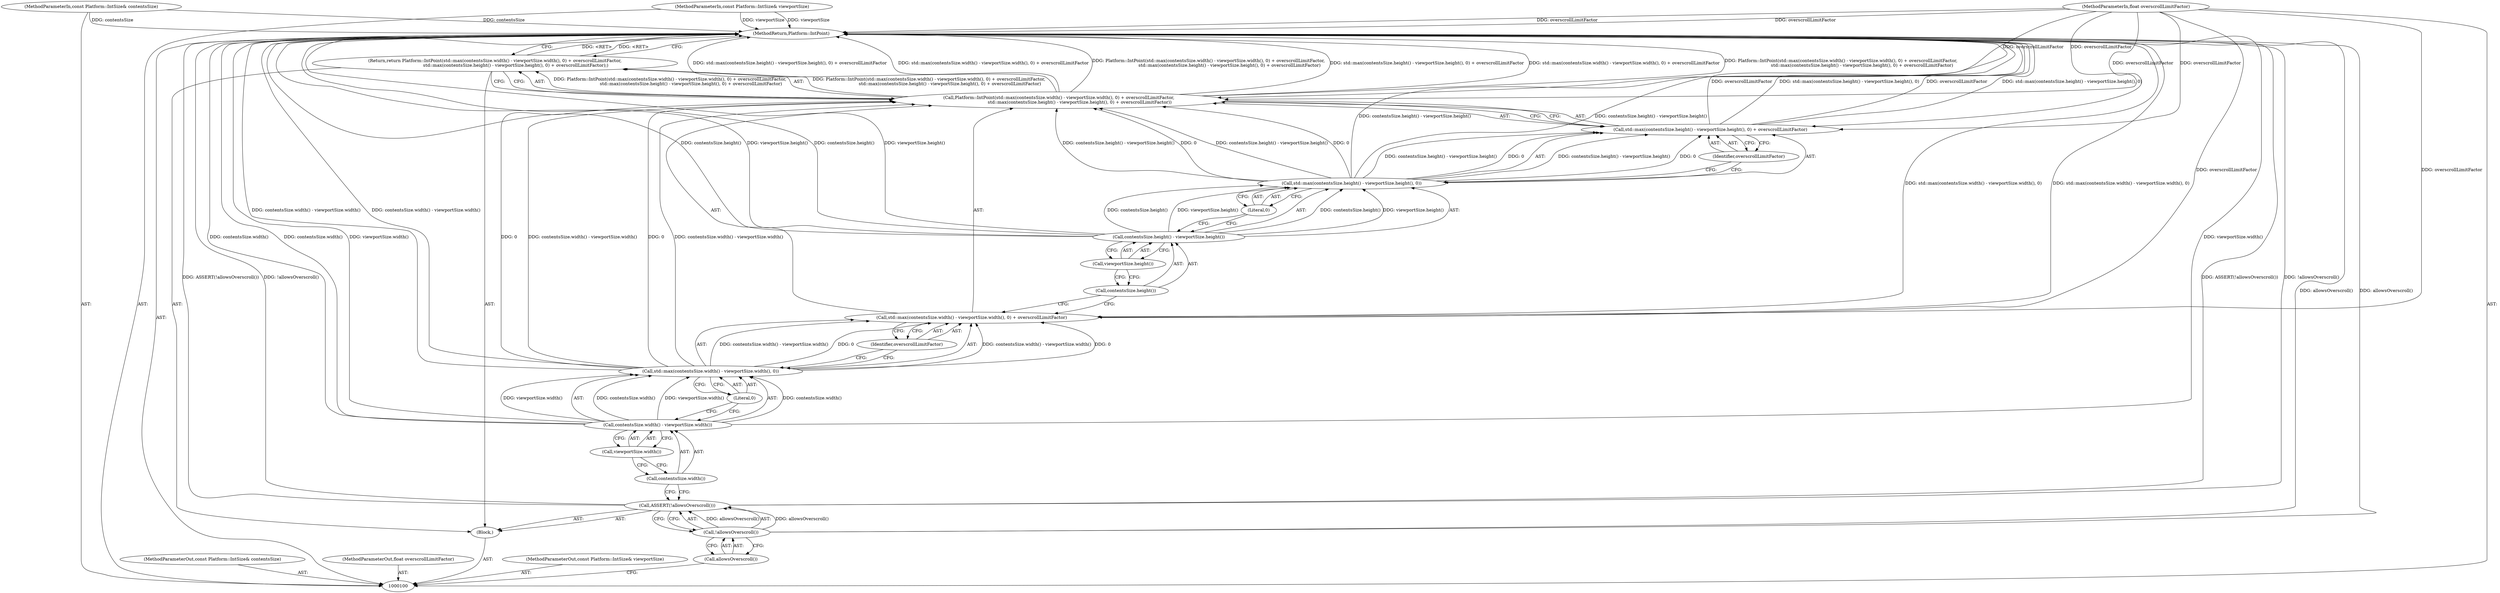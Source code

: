 digraph "1_Chrome_3057be01bcbbd1d0938afb489e18f2ca6d9b8229_0" {
"1000124" [label="(MethodReturn,Platform::IntPoint)"];
"1000102" [label="(MethodParameterIn,const Platform::IntSize& contentsSize)"];
"1000175" [label="(MethodParameterOut,const Platform::IntSize& contentsSize)"];
"1000103" [label="(MethodParameterIn,float overscrollLimitFactor)"];
"1000176" [label="(MethodParameterOut,float overscrollLimitFactor)"];
"1000101" [label="(MethodParameterIn,const Platform::IntSize& viewportSize)"];
"1000174" [label="(MethodParameterOut,const Platform::IntSize& viewportSize)"];
"1000104" [label="(Block,)"];
"1000106" [label="(Call,!allowsOverscroll())"];
"1000107" [label="(Call,allowsOverscroll())"];
"1000105" [label="(Call,ASSERT(!allowsOverscroll()))"];
"1000109" [label="(Call,Platform::IntPoint(std::max(contentsSize.width() - viewportSize.width(), 0) + overscrollLimitFactor,\n                              std::max(contentsSize.height() - viewportSize.height(), 0) + overscrollLimitFactor))"];
"1000110" [label="(Call,std::max(contentsSize.width() - viewportSize.width(), 0) + overscrollLimitFactor)"];
"1000111" [label="(Call,std::max(contentsSize.width() - viewportSize.width(), 0))"];
"1000112" [label="(Call,contentsSize.width() - viewportSize.width())"];
"1000113" [label="(Call,contentsSize.width())"];
"1000108" [label="(Return,return Platform::IntPoint(std::max(contentsSize.width() - viewportSize.width(), 0) + overscrollLimitFactor,\n                              std::max(contentsSize.height() - viewportSize.height(), 0) + overscrollLimitFactor);)"];
"1000114" [label="(Call,viewportSize.width())"];
"1000115" [label="(Literal,0)"];
"1000116" [label="(Identifier,overscrollLimitFactor)"];
"1000117" [label="(Call,std::max(contentsSize.height() - viewportSize.height(), 0) + overscrollLimitFactor)"];
"1000118" [label="(Call,std::max(contentsSize.height() - viewportSize.height(), 0))"];
"1000119" [label="(Call,contentsSize.height() - viewportSize.height())"];
"1000120" [label="(Call,contentsSize.height())"];
"1000121" [label="(Call,viewportSize.height())"];
"1000122" [label="(Literal,0)"];
"1000123" [label="(Identifier,overscrollLimitFactor)"];
"1000124" -> "1000100"  [label="AST: "];
"1000124" -> "1000108"  [label="CFG: "];
"1000109" -> "1000124"  [label="DDG: std::max(contentsSize.height() - viewportSize.height(), 0) + overscrollLimitFactor"];
"1000109" -> "1000124"  [label="DDG: std::max(contentsSize.width() - viewportSize.width(), 0) + overscrollLimitFactor"];
"1000109" -> "1000124"  [label="DDG: Platform::IntPoint(std::max(contentsSize.width() - viewportSize.width(), 0) + overscrollLimitFactor,\n                              std::max(contentsSize.height() - viewportSize.height(), 0) + overscrollLimitFactor)"];
"1000106" -> "1000124"  [label="DDG: allowsOverscroll()"];
"1000105" -> "1000124"  [label="DDG: ASSERT(!allowsOverscroll())"];
"1000105" -> "1000124"  [label="DDG: !allowsOverscroll()"];
"1000112" -> "1000124"  [label="DDG: viewportSize.width()"];
"1000112" -> "1000124"  [label="DDG: contentsSize.width()"];
"1000117" -> "1000124"  [label="DDG: overscrollLimitFactor"];
"1000117" -> "1000124"  [label="DDG: std::max(contentsSize.height() - viewportSize.height(), 0)"];
"1000103" -> "1000124"  [label="DDG: overscrollLimitFactor"];
"1000119" -> "1000124"  [label="DDG: viewportSize.height()"];
"1000119" -> "1000124"  [label="DDG: contentsSize.height()"];
"1000118" -> "1000124"  [label="DDG: contentsSize.height() - viewportSize.height()"];
"1000110" -> "1000124"  [label="DDG: std::max(contentsSize.width() - viewportSize.width(), 0)"];
"1000102" -> "1000124"  [label="DDG: contentsSize"];
"1000111" -> "1000124"  [label="DDG: contentsSize.width() - viewportSize.width()"];
"1000101" -> "1000124"  [label="DDG: viewportSize"];
"1000108" -> "1000124"  [label="DDG: <RET>"];
"1000102" -> "1000100"  [label="AST: "];
"1000102" -> "1000124"  [label="DDG: contentsSize"];
"1000175" -> "1000100"  [label="AST: "];
"1000103" -> "1000100"  [label="AST: "];
"1000103" -> "1000124"  [label="DDG: overscrollLimitFactor"];
"1000103" -> "1000109"  [label="DDG: overscrollLimitFactor"];
"1000103" -> "1000110"  [label="DDG: overscrollLimitFactor"];
"1000103" -> "1000117"  [label="DDG: overscrollLimitFactor"];
"1000176" -> "1000100"  [label="AST: "];
"1000101" -> "1000100"  [label="AST: "];
"1000101" -> "1000124"  [label="DDG: viewportSize"];
"1000174" -> "1000100"  [label="AST: "];
"1000104" -> "1000100"  [label="AST: "];
"1000105" -> "1000104"  [label="AST: "];
"1000108" -> "1000104"  [label="AST: "];
"1000106" -> "1000105"  [label="AST: "];
"1000106" -> "1000107"  [label="CFG: "];
"1000107" -> "1000106"  [label="AST: "];
"1000105" -> "1000106"  [label="CFG: "];
"1000106" -> "1000124"  [label="DDG: allowsOverscroll()"];
"1000106" -> "1000105"  [label="DDG: allowsOverscroll()"];
"1000107" -> "1000106"  [label="AST: "];
"1000107" -> "1000100"  [label="CFG: "];
"1000106" -> "1000107"  [label="CFG: "];
"1000105" -> "1000104"  [label="AST: "];
"1000105" -> "1000106"  [label="CFG: "];
"1000106" -> "1000105"  [label="AST: "];
"1000113" -> "1000105"  [label="CFG: "];
"1000105" -> "1000124"  [label="DDG: ASSERT(!allowsOverscroll())"];
"1000105" -> "1000124"  [label="DDG: !allowsOverscroll()"];
"1000106" -> "1000105"  [label="DDG: allowsOverscroll()"];
"1000109" -> "1000108"  [label="AST: "];
"1000109" -> "1000117"  [label="CFG: "];
"1000110" -> "1000109"  [label="AST: "];
"1000117" -> "1000109"  [label="AST: "];
"1000108" -> "1000109"  [label="CFG: "];
"1000109" -> "1000124"  [label="DDG: std::max(contentsSize.height() - viewportSize.height(), 0) + overscrollLimitFactor"];
"1000109" -> "1000124"  [label="DDG: std::max(contentsSize.width() - viewportSize.width(), 0) + overscrollLimitFactor"];
"1000109" -> "1000124"  [label="DDG: Platform::IntPoint(std::max(contentsSize.width() - viewportSize.width(), 0) + overscrollLimitFactor,\n                              std::max(contentsSize.height() - viewportSize.height(), 0) + overscrollLimitFactor)"];
"1000109" -> "1000108"  [label="DDG: Platform::IntPoint(std::max(contentsSize.width() - viewportSize.width(), 0) + overscrollLimitFactor,\n                              std::max(contentsSize.height() - viewportSize.height(), 0) + overscrollLimitFactor)"];
"1000111" -> "1000109"  [label="DDG: contentsSize.width() - viewportSize.width()"];
"1000111" -> "1000109"  [label="DDG: 0"];
"1000103" -> "1000109"  [label="DDG: overscrollLimitFactor"];
"1000118" -> "1000109"  [label="DDG: contentsSize.height() - viewportSize.height()"];
"1000118" -> "1000109"  [label="DDG: 0"];
"1000110" -> "1000109"  [label="AST: "];
"1000110" -> "1000116"  [label="CFG: "];
"1000111" -> "1000110"  [label="AST: "];
"1000116" -> "1000110"  [label="AST: "];
"1000120" -> "1000110"  [label="CFG: "];
"1000110" -> "1000124"  [label="DDG: std::max(contentsSize.width() - viewportSize.width(), 0)"];
"1000111" -> "1000110"  [label="DDG: contentsSize.width() - viewportSize.width()"];
"1000111" -> "1000110"  [label="DDG: 0"];
"1000103" -> "1000110"  [label="DDG: overscrollLimitFactor"];
"1000111" -> "1000110"  [label="AST: "];
"1000111" -> "1000115"  [label="CFG: "];
"1000112" -> "1000111"  [label="AST: "];
"1000115" -> "1000111"  [label="AST: "];
"1000116" -> "1000111"  [label="CFG: "];
"1000111" -> "1000124"  [label="DDG: contentsSize.width() - viewportSize.width()"];
"1000111" -> "1000109"  [label="DDG: contentsSize.width() - viewportSize.width()"];
"1000111" -> "1000109"  [label="DDG: 0"];
"1000111" -> "1000110"  [label="DDG: contentsSize.width() - viewportSize.width()"];
"1000111" -> "1000110"  [label="DDG: 0"];
"1000112" -> "1000111"  [label="DDG: contentsSize.width()"];
"1000112" -> "1000111"  [label="DDG: viewportSize.width()"];
"1000112" -> "1000111"  [label="AST: "];
"1000112" -> "1000114"  [label="CFG: "];
"1000113" -> "1000112"  [label="AST: "];
"1000114" -> "1000112"  [label="AST: "];
"1000115" -> "1000112"  [label="CFG: "];
"1000112" -> "1000124"  [label="DDG: viewportSize.width()"];
"1000112" -> "1000124"  [label="DDG: contentsSize.width()"];
"1000112" -> "1000111"  [label="DDG: contentsSize.width()"];
"1000112" -> "1000111"  [label="DDG: viewportSize.width()"];
"1000113" -> "1000112"  [label="AST: "];
"1000113" -> "1000105"  [label="CFG: "];
"1000114" -> "1000113"  [label="CFG: "];
"1000108" -> "1000104"  [label="AST: "];
"1000108" -> "1000109"  [label="CFG: "];
"1000109" -> "1000108"  [label="AST: "];
"1000124" -> "1000108"  [label="CFG: "];
"1000108" -> "1000124"  [label="DDG: <RET>"];
"1000109" -> "1000108"  [label="DDG: Platform::IntPoint(std::max(contentsSize.width() - viewportSize.width(), 0) + overscrollLimitFactor,\n                              std::max(contentsSize.height() - viewportSize.height(), 0) + overscrollLimitFactor)"];
"1000114" -> "1000112"  [label="AST: "];
"1000114" -> "1000113"  [label="CFG: "];
"1000112" -> "1000114"  [label="CFG: "];
"1000115" -> "1000111"  [label="AST: "];
"1000115" -> "1000112"  [label="CFG: "];
"1000111" -> "1000115"  [label="CFG: "];
"1000116" -> "1000110"  [label="AST: "];
"1000116" -> "1000111"  [label="CFG: "];
"1000110" -> "1000116"  [label="CFG: "];
"1000117" -> "1000109"  [label="AST: "];
"1000117" -> "1000123"  [label="CFG: "];
"1000118" -> "1000117"  [label="AST: "];
"1000123" -> "1000117"  [label="AST: "];
"1000109" -> "1000117"  [label="CFG: "];
"1000117" -> "1000124"  [label="DDG: overscrollLimitFactor"];
"1000117" -> "1000124"  [label="DDG: std::max(contentsSize.height() - viewportSize.height(), 0)"];
"1000118" -> "1000117"  [label="DDG: contentsSize.height() - viewportSize.height()"];
"1000118" -> "1000117"  [label="DDG: 0"];
"1000103" -> "1000117"  [label="DDG: overscrollLimitFactor"];
"1000118" -> "1000117"  [label="AST: "];
"1000118" -> "1000122"  [label="CFG: "];
"1000119" -> "1000118"  [label="AST: "];
"1000122" -> "1000118"  [label="AST: "];
"1000123" -> "1000118"  [label="CFG: "];
"1000118" -> "1000124"  [label="DDG: contentsSize.height() - viewportSize.height()"];
"1000118" -> "1000109"  [label="DDG: contentsSize.height() - viewportSize.height()"];
"1000118" -> "1000109"  [label="DDG: 0"];
"1000118" -> "1000117"  [label="DDG: contentsSize.height() - viewportSize.height()"];
"1000118" -> "1000117"  [label="DDG: 0"];
"1000119" -> "1000118"  [label="DDG: contentsSize.height()"];
"1000119" -> "1000118"  [label="DDG: viewportSize.height()"];
"1000119" -> "1000118"  [label="AST: "];
"1000119" -> "1000121"  [label="CFG: "];
"1000120" -> "1000119"  [label="AST: "];
"1000121" -> "1000119"  [label="AST: "];
"1000122" -> "1000119"  [label="CFG: "];
"1000119" -> "1000124"  [label="DDG: viewportSize.height()"];
"1000119" -> "1000124"  [label="DDG: contentsSize.height()"];
"1000119" -> "1000118"  [label="DDG: contentsSize.height()"];
"1000119" -> "1000118"  [label="DDG: viewportSize.height()"];
"1000120" -> "1000119"  [label="AST: "];
"1000120" -> "1000110"  [label="CFG: "];
"1000121" -> "1000120"  [label="CFG: "];
"1000121" -> "1000119"  [label="AST: "];
"1000121" -> "1000120"  [label="CFG: "];
"1000119" -> "1000121"  [label="CFG: "];
"1000122" -> "1000118"  [label="AST: "];
"1000122" -> "1000119"  [label="CFG: "];
"1000118" -> "1000122"  [label="CFG: "];
"1000123" -> "1000117"  [label="AST: "];
"1000123" -> "1000118"  [label="CFG: "];
"1000117" -> "1000123"  [label="CFG: "];
}

